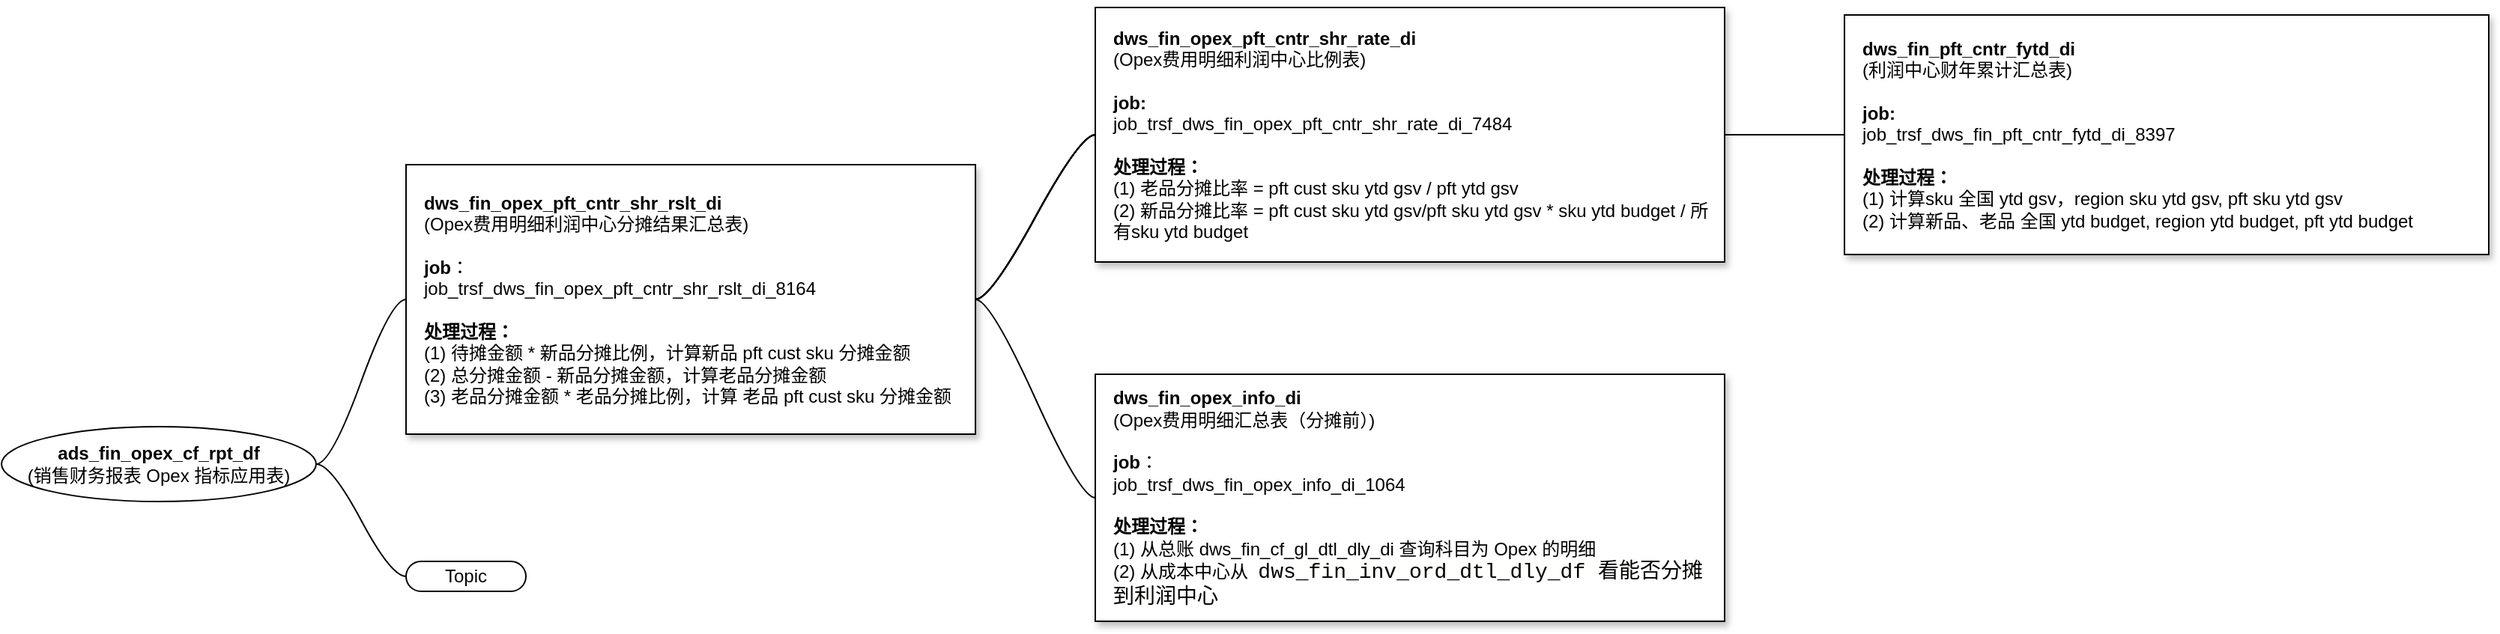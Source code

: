 <mxfile version="22.1.18" type="github">
  <diagram name="第 1 页" id="qXMQpcFjAb9PFIhQsB_X">
    <mxGraphModel dx="3915" dy="746" grid="1" gridSize="10" guides="1" tooltips="1" connect="1" arrows="1" fold="1" page="1" pageScale="1" pageWidth="827" pageHeight="1169" math="0" shadow="0">
      <root>
        <mxCell id="0" />
        <mxCell id="1" parent="0" />
        <mxCell id="uwbBY8es93_aKWaB9dcv-37" value="" style="edgeStyle=entityRelationEdgeStyle;rounded=0;orthogonalLoop=1;jettySize=auto;html=1;startArrow=none;endArrow=none;segment=10;curved=1;sourcePerimeterSpacing=0;targetPerimeterSpacing=0;entryX=0;entryY=0.5;entryDx=0;entryDy=0;" edge="1" parent="1" source="uwbBY8es93_aKWaB9dcv-6" target="uwbBY8es93_aKWaB9dcv-41">
          <mxGeometry relative="1" as="geometry">
            <mxPoint x="-1820" y="740" as="targetPoint" />
            <Array as="points">
              <mxPoint x="-1880" y="730" />
              <mxPoint x="-1830" y="730" />
              <mxPoint x="-1820" y="710" />
            </Array>
          </mxGeometry>
        </mxCell>
        <mxCell id="uwbBY8es93_aKWaB9dcv-6" value="&lt;b&gt;ads_fin_opex_cf_rpt_df&lt;/b&gt;&lt;br&gt;(销售财务报表 Opex 指标应用表)" style="ellipse;whiteSpace=wrap;html=1;align=center;treeFolding=1;treeMoving=1;newEdgeStyle={&quot;edgeStyle&quot;:&quot;entityRelationEdgeStyle&quot;,&quot;startArrow&quot;:&quot;none&quot;,&quot;endArrow&quot;:&quot;none&quot;,&quot;segment&quot;:10,&quot;curved&quot;:1,&quot;sourcePerimeterSpacing&quot;:0,&quot;targetPerimeterSpacing&quot;:0};" vertex="1" parent="1">
          <mxGeometry x="-2090" y="780" width="210" height="50" as="geometry" />
        </mxCell>
        <mxCell id="uwbBY8es93_aKWaB9dcv-2" value="" style="edgeStyle=entityRelationEdgeStyle;startArrow=none;endArrow=none;segment=10;curved=1;sourcePerimeterSpacing=0;targetPerimeterSpacing=0;rounded=0;" edge="1" parent="1" source="uwbBY8es93_aKWaB9dcv-6" target="uwbBY8es93_aKWaB9dcv-7">
          <mxGeometry relative="1" as="geometry" />
        </mxCell>
        <mxCell id="uwbBY8es93_aKWaB9dcv-7" value="Topic" style="whiteSpace=wrap;html=1;rounded=1;arcSize=50;align=center;verticalAlign=middle;strokeWidth=1;autosize=1;spacing=4;treeFolding=1;treeMoving=1;newEdgeStyle={&quot;edgeStyle&quot;:&quot;entityRelationEdgeStyle&quot;,&quot;startArrow&quot;:&quot;none&quot;,&quot;endArrow&quot;:&quot;none&quot;,&quot;segment&quot;:10,&quot;curved&quot;:1,&quot;sourcePerimeterSpacing&quot;:0,&quot;targetPerimeterSpacing&quot;:0};shadow=0;glass=0;" vertex="1" parent="1">
          <mxGeometry x="-1820" y="870" width="80" height="20" as="geometry" />
        </mxCell>
        <mxCell id="uwbBY8es93_aKWaB9dcv-43" value="" style="edgeStyle=entityRelationEdgeStyle;rounded=0;orthogonalLoop=1;jettySize=auto;html=1;startArrow=none;endArrow=none;segment=10;curved=1;sourcePerimeterSpacing=0;targetPerimeterSpacing=0;" edge="1" parent="1" source="uwbBY8es93_aKWaB9dcv-41" target="uwbBY8es93_aKWaB9dcv-42">
          <mxGeometry relative="1" as="geometry" />
        </mxCell>
        <mxCell id="uwbBY8es93_aKWaB9dcv-52" value="" style="edgeStyle=entityRelationEdgeStyle;rounded=0;orthogonalLoop=1;jettySize=auto;html=1;startArrow=none;endArrow=none;segment=10;curved=1;sourcePerimeterSpacing=0;targetPerimeterSpacing=0;" edge="1" parent="1" source="uwbBY8es93_aKWaB9dcv-41" target="uwbBY8es93_aKWaB9dcv-42">
          <mxGeometry relative="1" as="geometry" />
        </mxCell>
        <mxCell id="uwbBY8es93_aKWaB9dcv-53" value="" style="edgeStyle=entityRelationEdgeStyle;rounded=0;orthogonalLoop=1;jettySize=auto;html=1;startArrow=none;endArrow=none;segment=10;curved=1;sourcePerimeterSpacing=0;targetPerimeterSpacing=0;" edge="1" parent="1" source="uwbBY8es93_aKWaB9dcv-41" target="uwbBY8es93_aKWaB9dcv-42">
          <mxGeometry relative="1" as="geometry" />
        </mxCell>
        <mxCell id="uwbBY8es93_aKWaB9dcv-54" value="" style="edgeStyle=entityRelationEdgeStyle;rounded=0;orthogonalLoop=1;jettySize=auto;html=1;startArrow=none;endArrow=none;segment=10;curved=1;sourcePerimeterSpacing=0;targetPerimeterSpacing=0;" edge="1" parent="1" source="uwbBY8es93_aKWaB9dcv-41" target="uwbBY8es93_aKWaB9dcv-42">
          <mxGeometry relative="1" as="geometry" />
        </mxCell>
        <mxCell id="uwbBY8es93_aKWaB9dcv-55" value="" style="edgeStyle=entityRelationEdgeStyle;rounded=0;orthogonalLoop=1;jettySize=auto;html=1;startArrow=none;endArrow=none;segment=10;curved=1;sourcePerimeterSpacing=0;targetPerimeterSpacing=0;" edge="1" parent="1" source="uwbBY8es93_aKWaB9dcv-41" target="uwbBY8es93_aKWaB9dcv-42">
          <mxGeometry relative="1" as="geometry" />
        </mxCell>
        <mxCell id="uwbBY8es93_aKWaB9dcv-56" value="" style="edgeStyle=entityRelationEdgeStyle;rounded=0;orthogonalLoop=1;jettySize=auto;html=1;startArrow=none;endArrow=none;segment=10;curved=1;sourcePerimeterSpacing=0;targetPerimeterSpacing=0;" edge="1" parent="1" source="uwbBY8es93_aKWaB9dcv-41" target="uwbBY8es93_aKWaB9dcv-42">
          <mxGeometry relative="1" as="geometry" />
        </mxCell>
        <mxCell id="uwbBY8es93_aKWaB9dcv-58" value="" style="edgeStyle=entityRelationEdgeStyle;rounded=0;orthogonalLoop=1;jettySize=auto;html=1;startArrow=none;endArrow=none;segment=10;curved=1;sourcePerimeterSpacing=0;targetPerimeterSpacing=0;" edge="1" parent="1" source="uwbBY8es93_aKWaB9dcv-41" target="uwbBY8es93_aKWaB9dcv-57">
          <mxGeometry relative="1" as="geometry" />
        </mxCell>
        <mxCell id="uwbBY8es93_aKWaB9dcv-41" value="&lt;b style=&quot;border-color: var(--border-color);&quot;&gt;dws_fin_opex_pft_cntr_shr_rslt_di&lt;/b&gt;&lt;br style=&quot;border-color: var(--border-color);&quot;&gt;(Opex费用明细利润中心分摊结果汇总表)&lt;br style=&quot;border-color: var(--border-color);&quot;&gt;&lt;br style=&quot;border-color: var(--border-color);&quot;&gt;&lt;b style=&quot;border-color: var(--border-color);&quot;&gt;job&lt;/b&gt;&lt;span style=&quot;&quot;&gt;：&lt;/span&gt;&lt;br style=&quot;border-color: var(--border-color);&quot;&gt;&lt;span style=&quot;&quot;&gt;job_trsf_dws_fin_opex_pft_cntr_shr_rslt_di_8164&lt;/span&gt;&lt;br style=&quot;border-color: var(--border-color);&quot;&gt;&lt;br style=&quot;border-color: var(--border-color);&quot;&gt;&lt;b style=&quot;border-color: var(--border-color);&quot;&gt;处理过程：&lt;/b&gt;&lt;br style=&quot;border-color: var(--border-color);&quot;&gt;&lt;span style=&quot;&quot;&gt;(1) 待摊金额 * 新品分摊比例，计算新品 pft cust sku 分摊金额&lt;/span&gt;&lt;br style=&quot;border-color: var(--border-color);&quot;&gt;&lt;span style=&quot;&quot;&gt;(2) 总分摊金额 - 新品分摊金额，计算老品分摊金额&lt;/span&gt;&lt;br style=&quot;border-color: var(--border-color);&quot;&gt;&lt;span style=&quot;&quot;&gt;(3) 老品分摊金额 * 老品分摊比例，计算 老品 pft cust sku 分摊金额&lt;/span&gt;" style="whiteSpace=wrap;html=1;rounded=0;arcSize=50;align=left;verticalAlign=middle;strokeWidth=1;autosize=1;spacing=12;treeFolding=1;treeMoving=1;newEdgeStyle={&quot;edgeStyle&quot;:&quot;entityRelationEdgeStyle&quot;,&quot;startArrow&quot;:&quot;none&quot;,&quot;endArrow&quot;:&quot;none&quot;,&quot;segment&quot;:10,&quot;curved&quot;:1,&quot;sourcePerimeterSpacing&quot;:0,&quot;targetPerimeterSpacing&quot;:0};shadow=1;glass=0;" vertex="1" parent="1">
          <mxGeometry x="-1820" y="605" width="380" height="180" as="geometry" />
        </mxCell>
        <mxCell id="uwbBY8es93_aKWaB9dcv-45" value="" style="edgeStyle=entityRelationEdgeStyle;rounded=0;orthogonalLoop=1;jettySize=auto;html=1;startArrow=none;endArrow=none;segment=10;curved=1;sourcePerimeterSpacing=0;targetPerimeterSpacing=0;" edge="1" parent="1" source="uwbBY8es93_aKWaB9dcv-42" target="uwbBY8es93_aKWaB9dcv-44">
          <mxGeometry relative="1" as="geometry" />
        </mxCell>
        <mxCell id="uwbBY8es93_aKWaB9dcv-42" value="&lt;b style=&quot;border-color: var(--border-color);&quot;&gt;dws_fin_opex_pft_cntr_shr_rate_di&lt;/b&gt;&lt;br style=&quot;border-color: var(--border-color);&quot;&gt;(Opex费用明细利润中心比例表)&lt;br style=&quot;border-color: var(--border-color);&quot;&gt;&lt;br style=&quot;border-color: var(--border-color);&quot;&gt;&lt;b style=&quot;border-color: var(--border-color);&quot;&gt;job:&lt;br style=&quot;border-color: var(--border-color);&quot;&gt;&lt;/b&gt;job_trsf_dws_fin_opex_pft_cntr_shr_rate_di_7484&lt;br style=&quot;border-color: var(--border-color);&quot;&gt;&lt;br style=&quot;border-color: var(--border-color);&quot;&gt;&lt;b style=&quot;border-color: var(--border-color);&quot;&gt;处理过程：&lt;/b&gt;&lt;br style=&quot;border-color: var(--border-color);&quot;&gt;(1) 老品分摊比率 = pft cust sku ytd gsv / pft ytd gsv&lt;br style=&quot;border-color: var(--border-color);&quot;&gt;(2) 新品分摊比率 = pft cust sku ytd gsv/pft sku ytd gsv * sku ytd budget / 所有sku ytd budget&amp;nbsp;" style="whiteSpace=wrap;html=1;rounded=0;arcSize=50;align=left;verticalAlign=middle;strokeWidth=1;autosize=1;spacing=12;treeFolding=1;treeMoving=1;newEdgeStyle={&quot;edgeStyle&quot;:&quot;entityRelationEdgeStyle&quot;,&quot;startArrow&quot;:&quot;none&quot;,&quot;endArrow&quot;:&quot;none&quot;,&quot;segment&quot;:10,&quot;curved&quot;:1,&quot;sourcePerimeterSpacing&quot;:0,&quot;targetPerimeterSpacing&quot;:0};shadow=1;glass=0;" vertex="1" parent="1">
          <mxGeometry x="-1360" y="500" width="420" height="170" as="geometry" />
        </mxCell>
        <mxCell id="uwbBY8es93_aKWaB9dcv-44" value="&lt;b style=&quot;border-color: var(--border-color);&quot;&gt;dws_fin_pft_cntr_fytd_di&lt;/b&gt;&lt;br style=&quot;border-color: var(--border-color);&quot;&gt;(利润中心财年累计汇总表)&lt;br style=&quot;border-color: var(--border-color);&quot;&gt;&lt;br style=&quot;border-color: var(--border-color);&quot;&gt;&lt;b style=&quot;border-color: var(--border-color);&quot;&gt;job:&lt;br style=&quot;border-color: var(--border-color);&quot;&gt;&lt;/b&gt;job_trsf_dws_fin_pft_cntr_fytd_di_8397&lt;br style=&quot;border-color: var(--border-color);&quot;&gt;&lt;br style=&quot;border-color: var(--border-color);&quot;&gt;&lt;b style=&quot;border-color: var(--border-color);&quot;&gt;处理过程：&lt;/b&gt;&lt;br style=&quot;border-color: var(--border-color);&quot;&gt;(1) 计算sku 全国 ytd gsv，region sku ytd gsv, pft sku ytd gsv&lt;br style=&quot;border-color: var(--border-color);&quot;&gt;(2)&amp;nbsp;计算新品、老品 全国 ytd budget, region ytd budget, pft ytd budget&amp;nbsp;&amp;nbsp;" style="whiteSpace=wrap;html=1;rounded=0;arcSize=50;align=left;verticalAlign=middle;strokeWidth=1;autosize=1;spacing=12;treeFolding=1;treeMoving=1;newEdgeStyle={&quot;edgeStyle&quot;:&quot;entityRelationEdgeStyle&quot;,&quot;startArrow&quot;:&quot;none&quot;,&quot;endArrow&quot;:&quot;none&quot;,&quot;segment&quot;:10,&quot;curved&quot;:1,&quot;sourcePerimeterSpacing&quot;:0,&quot;targetPerimeterSpacing&quot;:0};shadow=1;glass=0;" vertex="1" parent="1">
          <mxGeometry x="-860" y="505" width="430" height="160" as="geometry" />
        </mxCell>
        <mxCell id="uwbBY8es93_aKWaB9dcv-57" value="&lt;b style=&quot;border-color: var(--border-color);&quot;&gt;dws_fin_opex_info_di&lt;/b&gt;&lt;br style=&quot;border-color: var(--border-color);&quot;&gt;(Opex费用明细汇总表（分摊前）)&lt;br style=&quot;border-color: var(--border-color);&quot;&gt;&lt;br style=&quot;border-color: var(--border-color);&quot;&gt;&lt;b style=&quot;border-color: var(--border-color);&quot;&gt;job&lt;/b&gt;&lt;span style=&quot;&quot;&gt;：&lt;/span&gt;&lt;br style=&quot;border-color: var(--border-color);&quot;&gt;job_trsf_dws_fin_opex_info_di_1064&lt;br style=&quot;border-color: var(--border-color);&quot;&gt;&lt;br style=&quot;border-color: var(--border-color);&quot;&gt;&lt;b style=&quot;border-color: var(--border-color);&quot;&gt;处理过程：&lt;/b&gt;&lt;br style=&quot;border-color: var(--border-color);&quot;&gt;(1) 从总账&amp;nbsp;dws_fin_cf_gl_dtl_dly_di&amp;nbsp;查询科目为&amp;nbsp;Opex 的明细&lt;br&gt;(2) 从成本中心从&amp;nbsp;&amp;nbsp;&lt;span style=&quot;background-color: rgb(255, 255, 254); font-family: Consolas, &amp;quot;Courier New&amp;quot;, monospace; font-size: 14px;&quot;&gt;dws_fin_inv_ord_dtl_dly_df 看能否分摊到利润中心&lt;/span&gt;" style="whiteSpace=wrap;html=1;rounded=0;arcSize=50;align=left;verticalAlign=middle;strokeWidth=1;autosize=1;spacing=12;treeFolding=1;treeMoving=1;newEdgeStyle={&quot;edgeStyle&quot;:&quot;entityRelationEdgeStyle&quot;,&quot;startArrow&quot;:&quot;none&quot;,&quot;endArrow&quot;:&quot;none&quot;,&quot;segment&quot;:10,&quot;curved&quot;:1,&quot;sourcePerimeterSpacing&quot;:0,&quot;targetPerimeterSpacing&quot;:0};shadow=1;glass=0;" vertex="1" parent="1">
          <mxGeometry x="-1360" y="745" width="420" height="165" as="geometry" />
        </mxCell>
      </root>
    </mxGraphModel>
  </diagram>
</mxfile>
